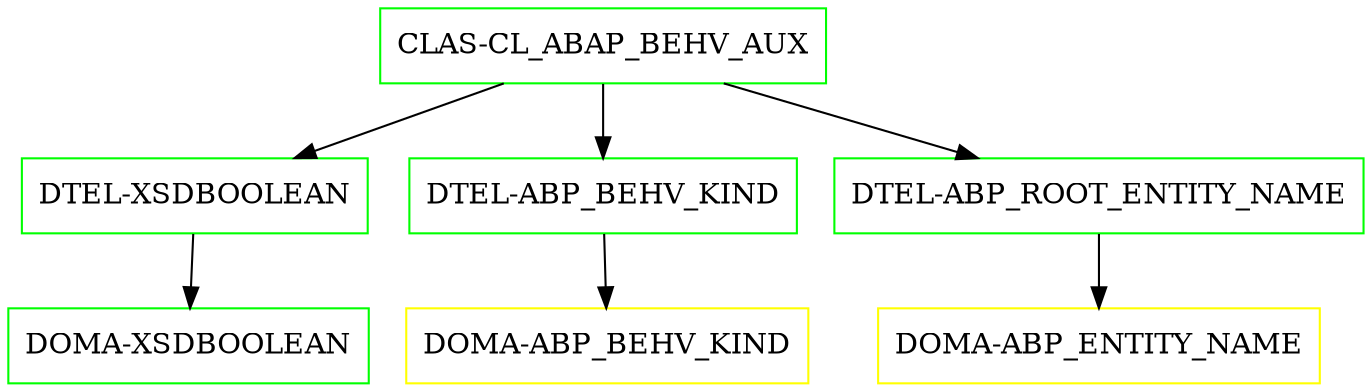 digraph G {
  "CLAS-CL_ABAP_BEHV_AUX" [shape=box,color=green];
  "DTEL-XSDBOOLEAN" [shape=box,color=green,URL="./DTEL_XSDBOOLEAN.html"];
  "DOMA-XSDBOOLEAN" [shape=box,color=green,URL="./DOMA_XSDBOOLEAN.html"];
  "DTEL-ABP_BEHV_KIND" [shape=box,color=green,URL="./DTEL_ABP_BEHV_KIND.html"];
  "DOMA-ABP_BEHV_KIND" [shape=box,color=yellow,URL="./DOMA_ABP_BEHV_KIND.html"];
  "DTEL-ABP_ROOT_ENTITY_NAME" [shape=box,color=green,URL="./DTEL_ABP_ROOT_ENTITY_NAME.html"];
  "DOMA-ABP_ENTITY_NAME" [shape=box,color=yellow,URL="./DOMA_ABP_ENTITY_NAME.html"];
  "CLAS-CL_ABAP_BEHV_AUX" -> "DTEL-ABP_ROOT_ENTITY_NAME";
  "CLAS-CL_ABAP_BEHV_AUX" -> "DTEL-ABP_BEHV_KIND";
  "CLAS-CL_ABAP_BEHV_AUX" -> "DTEL-XSDBOOLEAN";
  "DTEL-XSDBOOLEAN" -> "DOMA-XSDBOOLEAN";
  "DTEL-ABP_BEHV_KIND" -> "DOMA-ABP_BEHV_KIND";
  "DTEL-ABP_ROOT_ENTITY_NAME" -> "DOMA-ABP_ENTITY_NAME";
}
